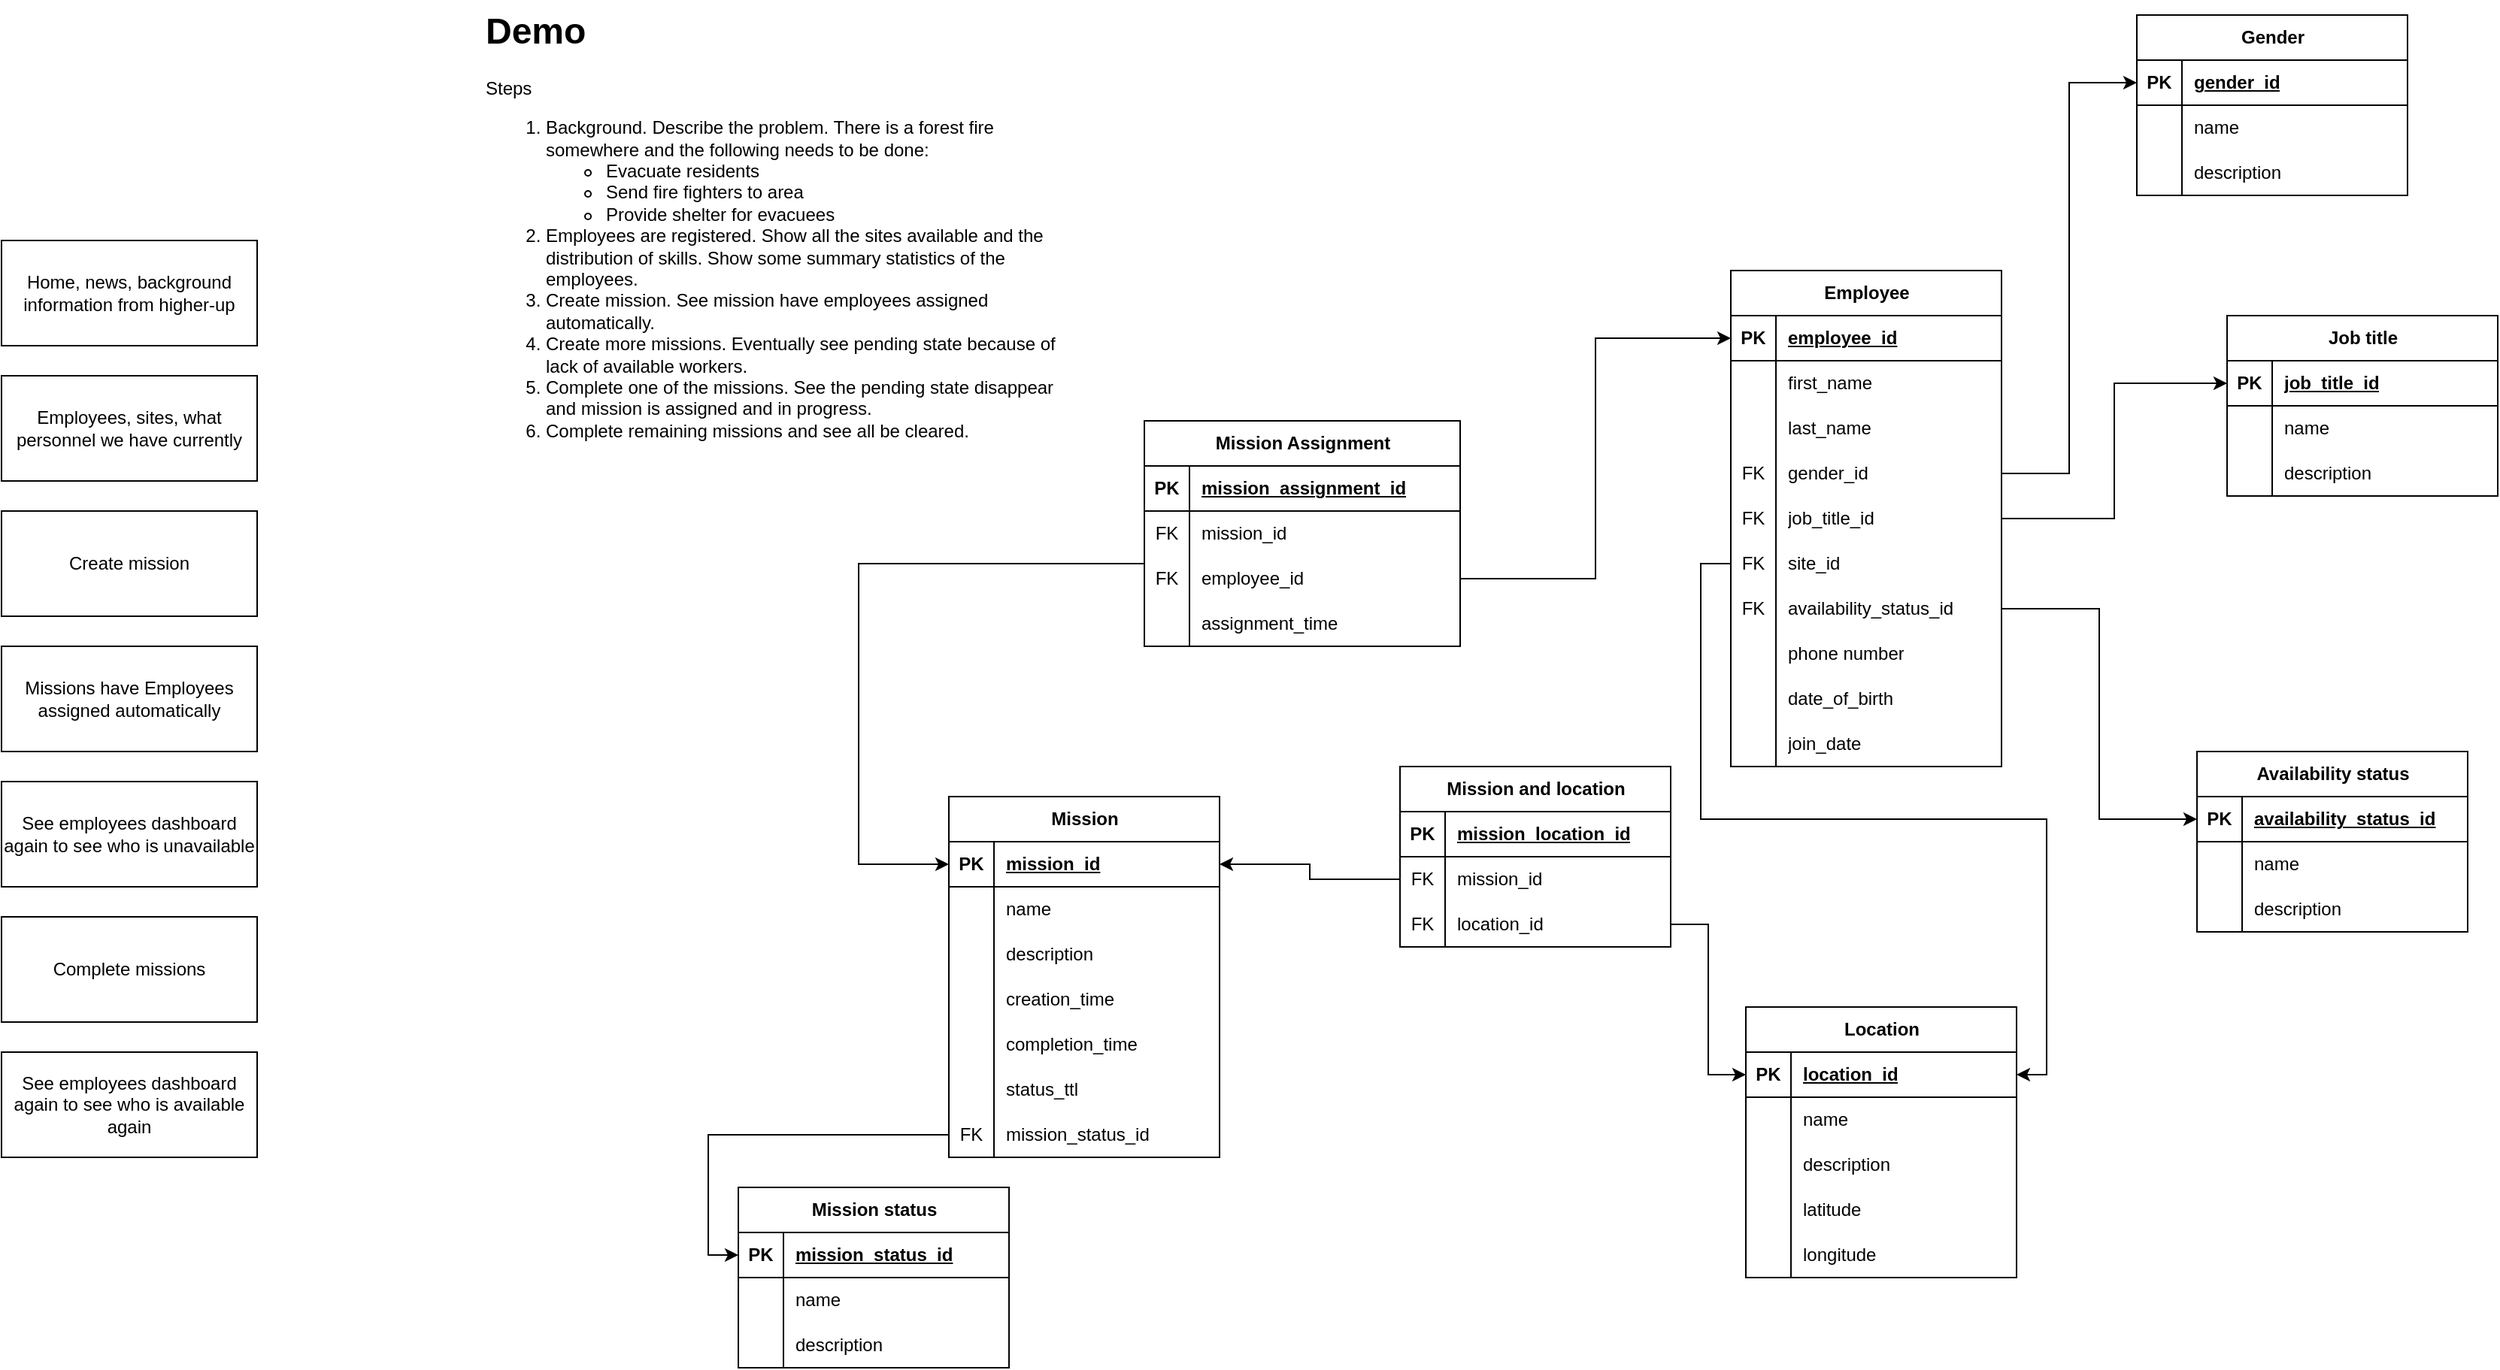 <mxfile version="25.0.3">
  <diagram name="Page-1" id="GTOmrJ-06UMx9YZceT99">
    <mxGraphModel dx="1362" dy="759" grid="1" gridSize="10" guides="1" tooltips="1" connect="1" arrows="1" fold="1" page="1" pageScale="1" pageWidth="850" pageHeight="1100" math="0" shadow="0">
      <root>
        <mxCell id="0" />
        <mxCell id="1" parent="0" />
        <mxCell id="x5X8FCxjgV9cVz1QedtN-18" value="Employee" style="shape=table;startSize=30;container=1;collapsible=1;childLayout=tableLayout;fixedRows=1;rowLines=0;fontStyle=1;align=center;resizeLast=1;html=1;" parent="1" vertex="1">
          <mxGeometry x="1290" y="220" width="180" height="330" as="geometry" />
        </mxCell>
        <mxCell id="x5X8FCxjgV9cVz1QedtN-19" value="" style="shape=tableRow;horizontal=0;startSize=0;swimlaneHead=0;swimlaneBody=0;fillColor=none;collapsible=0;dropTarget=0;points=[[0,0.5],[1,0.5]];portConstraint=eastwest;top=0;left=0;right=0;bottom=1;" parent="x5X8FCxjgV9cVz1QedtN-18" vertex="1">
          <mxGeometry y="30" width="180" height="30" as="geometry" />
        </mxCell>
        <mxCell id="x5X8FCxjgV9cVz1QedtN-20" value="PK" style="shape=partialRectangle;connectable=0;fillColor=none;top=0;left=0;bottom=0;right=0;fontStyle=1;overflow=hidden;whiteSpace=wrap;html=1;" parent="x5X8FCxjgV9cVz1QedtN-19" vertex="1">
          <mxGeometry width="30" height="30" as="geometry">
            <mxRectangle width="30" height="30" as="alternateBounds" />
          </mxGeometry>
        </mxCell>
        <mxCell id="x5X8FCxjgV9cVz1QedtN-21" value="employee_id" style="shape=partialRectangle;connectable=0;fillColor=none;top=0;left=0;bottom=0;right=0;align=left;spacingLeft=6;fontStyle=5;overflow=hidden;whiteSpace=wrap;html=1;" parent="x5X8FCxjgV9cVz1QedtN-19" vertex="1">
          <mxGeometry x="30" width="150" height="30" as="geometry">
            <mxRectangle width="150" height="30" as="alternateBounds" />
          </mxGeometry>
        </mxCell>
        <mxCell id="x5X8FCxjgV9cVz1QedtN-22" value="" style="shape=tableRow;horizontal=0;startSize=0;swimlaneHead=0;swimlaneBody=0;fillColor=none;collapsible=0;dropTarget=0;points=[[0,0.5],[1,0.5]];portConstraint=eastwest;top=0;left=0;right=0;bottom=0;" parent="x5X8FCxjgV9cVz1QedtN-18" vertex="1">
          <mxGeometry y="60" width="180" height="30" as="geometry" />
        </mxCell>
        <mxCell id="x5X8FCxjgV9cVz1QedtN-23" value="" style="shape=partialRectangle;connectable=0;fillColor=none;top=0;left=0;bottom=0;right=0;editable=1;overflow=hidden;whiteSpace=wrap;html=1;" parent="x5X8FCxjgV9cVz1QedtN-22" vertex="1">
          <mxGeometry width="30" height="30" as="geometry">
            <mxRectangle width="30" height="30" as="alternateBounds" />
          </mxGeometry>
        </mxCell>
        <mxCell id="x5X8FCxjgV9cVz1QedtN-24" value="first_name" style="shape=partialRectangle;connectable=0;fillColor=none;top=0;left=0;bottom=0;right=0;align=left;spacingLeft=6;overflow=hidden;whiteSpace=wrap;html=1;" parent="x5X8FCxjgV9cVz1QedtN-22" vertex="1">
          <mxGeometry x="30" width="150" height="30" as="geometry">
            <mxRectangle width="150" height="30" as="alternateBounds" />
          </mxGeometry>
        </mxCell>
        <mxCell id="x5X8FCxjgV9cVz1QedtN-233" value="" style="shape=tableRow;horizontal=0;startSize=0;swimlaneHead=0;swimlaneBody=0;fillColor=none;collapsible=0;dropTarget=0;points=[[0,0.5],[1,0.5]];portConstraint=eastwest;top=0;left=0;right=0;bottom=0;" parent="x5X8FCxjgV9cVz1QedtN-18" vertex="1">
          <mxGeometry y="90" width="180" height="30" as="geometry" />
        </mxCell>
        <mxCell id="x5X8FCxjgV9cVz1QedtN-234" value="" style="shape=partialRectangle;connectable=0;fillColor=none;top=0;left=0;bottom=0;right=0;editable=1;overflow=hidden;whiteSpace=wrap;html=1;" parent="x5X8FCxjgV9cVz1QedtN-233" vertex="1">
          <mxGeometry width="30" height="30" as="geometry">
            <mxRectangle width="30" height="30" as="alternateBounds" />
          </mxGeometry>
        </mxCell>
        <mxCell id="x5X8FCxjgV9cVz1QedtN-235" value="last_name" style="shape=partialRectangle;connectable=0;fillColor=none;top=0;left=0;bottom=0;right=0;align=left;spacingLeft=6;overflow=hidden;whiteSpace=wrap;html=1;" parent="x5X8FCxjgV9cVz1QedtN-233" vertex="1">
          <mxGeometry x="30" width="150" height="30" as="geometry">
            <mxRectangle width="150" height="30" as="alternateBounds" />
          </mxGeometry>
        </mxCell>
        <mxCell id="x5X8FCxjgV9cVz1QedtN-236" value="" style="shape=tableRow;horizontal=0;startSize=0;swimlaneHead=0;swimlaneBody=0;fillColor=none;collapsible=0;dropTarget=0;points=[[0,0.5],[1,0.5]];portConstraint=eastwest;top=0;left=0;right=0;bottom=0;" parent="x5X8FCxjgV9cVz1QedtN-18" vertex="1">
          <mxGeometry y="120" width="180" height="30" as="geometry" />
        </mxCell>
        <mxCell id="x5X8FCxjgV9cVz1QedtN-237" value="FK" style="shape=partialRectangle;connectable=0;fillColor=none;top=0;left=0;bottom=0;right=0;editable=1;overflow=hidden;whiteSpace=wrap;html=1;" parent="x5X8FCxjgV9cVz1QedtN-236" vertex="1">
          <mxGeometry width="30" height="30" as="geometry">
            <mxRectangle width="30" height="30" as="alternateBounds" />
          </mxGeometry>
        </mxCell>
        <mxCell id="x5X8FCxjgV9cVz1QedtN-238" value="gender_id" style="shape=partialRectangle;connectable=0;fillColor=none;top=0;left=0;bottom=0;right=0;align=left;spacingLeft=6;overflow=hidden;whiteSpace=wrap;html=1;" parent="x5X8FCxjgV9cVz1QedtN-236" vertex="1">
          <mxGeometry x="30" width="150" height="30" as="geometry">
            <mxRectangle width="150" height="30" as="alternateBounds" />
          </mxGeometry>
        </mxCell>
        <mxCell id="x5X8FCxjgV9cVz1QedtN-25" value="" style="shape=tableRow;horizontal=0;startSize=0;swimlaneHead=0;swimlaneBody=0;fillColor=none;collapsible=0;dropTarget=0;points=[[0,0.5],[1,0.5]];portConstraint=eastwest;top=0;left=0;right=0;bottom=0;" parent="x5X8FCxjgV9cVz1QedtN-18" vertex="1">
          <mxGeometry y="150" width="180" height="30" as="geometry" />
        </mxCell>
        <mxCell id="x5X8FCxjgV9cVz1QedtN-26" value="FK" style="shape=partialRectangle;connectable=0;fillColor=none;top=0;left=0;bottom=0;right=0;editable=1;overflow=hidden;whiteSpace=wrap;html=1;" parent="x5X8FCxjgV9cVz1QedtN-25" vertex="1">
          <mxGeometry width="30" height="30" as="geometry">
            <mxRectangle width="30" height="30" as="alternateBounds" />
          </mxGeometry>
        </mxCell>
        <mxCell id="x5X8FCxjgV9cVz1QedtN-27" value="job_title_id" style="shape=partialRectangle;connectable=0;fillColor=none;top=0;left=0;bottom=0;right=0;align=left;spacingLeft=6;overflow=hidden;whiteSpace=wrap;html=1;" parent="x5X8FCxjgV9cVz1QedtN-25" vertex="1">
          <mxGeometry x="30" width="150" height="30" as="geometry">
            <mxRectangle width="150" height="30" as="alternateBounds" />
          </mxGeometry>
        </mxCell>
        <mxCell id="x5X8FCxjgV9cVz1QedtN-243" value="" style="shape=tableRow;horizontal=0;startSize=0;swimlaneHead=0;swimlaneBody=0;fillColor=none;collapsible=0;dropTarget=0;points=[[0,0.5],[1,0.5]];portConstraint=eastwest;top=0;left=0;right=0;bottom=0;" parent="x5X8FCxjgV9cVz1QedtN-18" vertex="1">
          <mxGeometry y="180" width="180" height="30" as="geometry" />
        </mxCell>
        <mxCell id="x5X8FCxjgV9cVz1QedtN-244" value="FK" style="shape=partialRectangle;connectable=0;fillColor=none;top=0;left=0;bottom=0;right=0;editable=1;overflow=hidden;whiteSpace=wrap;html=1;" parent="x5X8FCxjgV9cVz1QedtN-243" vertex="1">
          <mxGeometry width="30" height="30" as="geometry">
            <mxRectangle width="30" height="30" as="alternateBounds" />
          </mxGeometry>
        </mxCell>
        <mxCell id="x5X8FCxjgV9cVz1QedtN-245" value="site_id" style="shape=partialRectangle;connectable=0;fillColor=none;top=0;left=0;bottom=0;right=0;align=left;spacingLeft=6;overflow=hidden;whiteSpace=wrap;html=1;" parent="x5X8FCxjgV9cVz1QedtN-243" vertex="1">
          <mxGeometry x="30" width="150" height="30" as="geometry">
            <mxRectangle width="150" height="30" as="alternateBounds" />
          </mxGeometry>
        </mxCell>
        <mxCell id="x5X8FCxjgV9cVz1QedtN-28" value="" style="shape=tableRow;horizontal=0;startSize=0;swimlaneHead=0;swimlaneBody=0;fillColor=none;collapsible=0;dropTarget=0;points=[[0,0.5],[1,0.5]];portConstraint=eastwest;top=0;left=0;right=0;bottom=0;" parent="x5X8FCxjgV9cVz1QedtN-18" vertex="1">
          <mxGeometry y="210" width="180" height="30" as="geometry" />
        </mxCell>
        <mxCell id="x5X8FCxjgV9cVz1QedtN-29" value="FK" style="shape=partialRectangle;connectable=0;fillColor=none;top=0;left=0;bottom=0;right=0;editable=1;overflow=hidden;whiteSpace=wrap;html=1;" parent="x5X8FCxjgV9cVz1QedtN-28" vertex="1">
          <mxGeometry width="30" height="30" as="geometry">
            <mxRectangle width="30" height="30" as="alternateBounds" />
          </mxGeometry>
        </mxCell>
        <mxCell id="x5X8FCxjgV9cVz1QedtN-30" value="availability_status_id" style="shape=partialRectangle;connectable=0;fillColor=none;top=0;left=0;bottom=0;right=0;align=left;spacingLeft=6;overflow=hidden;whiteSpace=wrap;html=1;" parent="x5X8FCxjgV9cVz1QedtN-28" vertex="1">
          <mxGeometry x="30" width="150" height="30" as="geometry">
            <mxRectangle width="150" height="30" as="alternateBounds" />
          </mxGeometry>
        </mxCell>
        <mxCell id="x5X8FCxjgV9cVz1QedtN-214" value="" style="shape=tableRow;horizontal=0;startSize=0;swimlaneHead=0;swimlaneBody=0;fillColor=none;collapsible=0;dropTarget=0;points=[[0,0.5],[1,0.5]];portConstraint=eastwest;top=0;left=0;right=0;bottom=0;" parent="x5X8FCxjgV9cVz1QedtN-18" vertex="1">
          <mxGeometry y="240" width="180" height="30" as="geometry" />
        </mxCell>
        <mxCell id="x5X8FCxjgV9cVz1QedtN-215" value="" style="shape=partialRectangle;connectable=0;fillColor=none;top=0;left=0;bottom=0;right=0;editable=1;overflow=hidden;whiteSpace=wrap;html=1;" parent="x5X8FCxjgV9cVz1QedtN-214" vertex="1">
          <mxGeometry width="30" height="30" as="geometry">
            <mxRectangle width="30" height="30" as="alternateBounds" />
          </mxGeometry>
        </mxCell>
        <mxCell id="x5X8FCxjgV9cVz1QedtN-216" value="phone number" style="shape=partialRectangle;connectable=0;fillColor=none;top=0;left=0;bottom=0;right=0;align=left;spacingLeft=6;overflow=hidden;whiteSpace=wrap;html=1;" parent="x5X8FCxjgV9cVz1QedtN-214" vertex="1">
          <mxGeometry x="30" width="150" height="30" as="geometry">
            <mxRectangle width="150" height="30" as="alternateBounds" />
          </mxGeometry>
        </mxCell>
        <mxCell id="x5X8FCxjgV9cVz1QedtN-230" value="" style="shape=tableRow;horizontal=0;startSize=0;swimlaneHead=0;swimlaneBody=0;fillColor=none;collapsible=0;dropTarget=0;points=[[0,0.5],[1,0.5]];portConstraint=eastwest;top=0;left=0;right=0;bottom=0;" parent="x5X8FCxjgV9cVz1QedtN-18" vertex="1">
          <mxGeometry y="270" width="180" height="30" as="geometry" />
        </mxCell>
        <mxCell id="x5X8FCxjgV9cVz1QedtN-231" value="" style="shape=partialRectangle;connectable=0;fillColor=none;top=0;left=0;bottom=0;right=0;editable=1;overflow=hidden;whiteSpace=wrap;html=1;" parent="x5X8FCxjgV9cVz1QedtN-230" vertex="1">
          <mxGeometry width="30" height="30" as="geometry">
            <mxRectangle width="30" height="30" as="alternateBounds" />
          </mxGeometry>
        </mxCell>
        <mxCell id="x5X8FCxjgV9cVz1QedtN-232" value="date_of_birth" style="shape=partialRectangle;connectable=0;fillColor=none;top=0;left=0;bottom=0;right=0;align=left;spacingLeft=6;overflow=hidden;whiteSpace=wrap;html=1;" parent="x5X8FCxjgV9cVz1QedtN-230" vertex="1">
          <mxGeometry x="30" width="150" height="30" as="geometry">
            <mxRectangle width="150" height="30" as="alternateBounds" />
          </mxGeometry>
        </mxCell>
        <mxCell id="x5X8FCxjgV9cVz1QedtN-211" value="" style="shape=tableRow;horizontal=0;startSize=0;swimlaneHead=0;swimlaneBody=0;fillColor=none;collapsible=0;dropTarget=0;points=[[0,0.5],[1,0.5]];portConstraint=eastwest;top=0;left=0;right=0;bottom=0;" parent="x5X8FCxjgV9cVz1QedtN-18" vertex="1">
          <mxGeometry y="300" width="180" height="30" as="geometry" />
        </mxCell>
        <mxCell id="x5X8FCxjgV9cVz1QedtN-212" value="" style="shape=partialRectangle;connectable=0;fillColor=none;top=0;left=0;bottom=0;right=0;editable=1;overflow=hidden;whiteSpace=wrap;html=1;" parent="x5X8FCxjgV9cVz1QedtN-211" vertex="1">
          <mxGeometry width="30" height="30" as="geometry">
            <mxRectangle width="30" height="30" as="alternateBounds" />
          </mxGeometry>
        </mxCell>
        <mxCell id="x5X8FCxjgV9cVz1QedtN-213" value="join_date" style="shape=partialRectangle;connectable=0;fillColor=none;top=0;left=0;bottom=0;right=0;align=left;spacingLeft=6;overflow=hidden;whiteSpace=wrap;html=1;" parent="x5X8FCxjgV9cVz1QedtN-211" vertex="1">
          <mxGeometry x="30" width="150" height="30" as="geometry">
            <mxRectangle width="150" height="30" as="alternateBounds" />
          </mxGeometry>
        </mxCell>
        <mxCell id="x5X8FCxjgV9cVz1QedtN-34" value="Gender" style="shape=table;startSize=30;container=1;collapsible=1;childLayout=tableLayout;fixedRows=1;rowLines=0;fontStyle=1;align=center;resizeLast=1;html=1;" parent="1" vertex="1">
          <mxGeometry x="1560" y="50" width="180" height="120" as="geometry" />
        </mxCell>
        <mxCell id="x5X8FCxjgV9cVz1QedtN-35" value="" style="shape=tableRow;horizontal=0;startSize=0;swimlaneHead=0;swimlaneBody=0;fillColor=none;collapsible=0;dropTarget=0;points=[[0,0.5],[1,0.5]];portConstraint=eastwest;top=0;left=0;right=0;bottom=1;" parent="x5X8FCxjgV9cVz1QedtN-34" vertex="1">
          <mxGeometry y="30" width="180" height="30" as="geometry" />
        </mxCell>
        <mxCell id="x5X8FCxjgV9cVz1QedtN-36" value="PK" style="shape=partialRectangle;connectable=0;fillColor=none;top=0;left=0;bottom=0;right=0;fontStyle=1;overflow=hidden;whiteSpace=wrap;html=1;" parent="x5X8FCxjgV9cVz1QedtN-35" vertex="1">
          <mxGeometry width="30" height="30" as="geometry">
            <mxRectangle width="30" height="30" as="alternateBounds" />
          </mxGeometry>
        </mxCell>
        <mxCell id="x5X8FCxjgV9cVz1QedtN-37" value="gender_id" style="shape=partialRectangle;connectable=0;fillColor=none;top=0;left=0;bottom=0;right=0;align=left;spacingLeft=6;fontStyle=5;overflow=hidden;whiteSpace=wrap;html=1;" parent="x5X8FCxjgV9cVz1QedtN-35" vertex="1">
          <mxGeometry x="30" width="150" height="30" as="geometry">
            <mxRectangle width="150" height="30" as="alternateBounds" />
          </mxGeometry>
        </mxCell>
        <mxCell id="x5X8FCxjgV9cVz1QedtN-38" value="" style="shape=tableRow;horizontal=0;startSize=0;swimlaneHead=0;swimlaneBody=0;fillColor=none;collapsible=0;dropTarget=0;points=[[0,0.5],[1,0.5]];portConstraint=eastwest;top=0;left=0;right=0;bottom=0;" parent="x5X8FCxjgV9cVz1QedtN-34" vertex="1">
          <mxGeometry y="60" width="180" height="30" as="geometry" />
        </mxCell>
        <mxCell id="x5X8FCxjgV9cVz1QedtN-39" value="" style="shape=partialRectangle;connectable=0;fillColor=none;top=0;left=0;bottom=0;right=0;editable=1;overflow=hidden;whiteSpace=wrap;html=1;" parent="x5X8FCxjgV9cVz1QedtN-38" vertex="1">
          <mxGeometry width="30" height="30" as="geometry">
            <mxRectangle width="30" height="30" as="alternateBounds" />
          </mxGeometry>
        </mxCell>
        <mxCell id="x5X8FCxjgV9cVz1QedtN-40" value="name" style="shape=partialRectangle;connectable=0;fillColor=none;top=0;left=0;bottom=0;right=0;align=left;spacingLeft=6;overflow=hidden;whiteSpace=wrap;html=1;" parent="x5X8FCxjgV9cVz1QedtN-38" vertex="1">
          <mxGeometry x="30" width="150" height="30" as="geometry">
            <mxRectangle width="150" height="30" as="alternateBounds" />
          </mxGeometry>
        </mxCell>
        <mxCell id="x5X8FCxjgV9cVz1QedtN-41" value="" style="shape=tableRow;horizontal=0;startSize=0;swimlaneHead=0;swimlaneBody=0;fillColor=none;collapsible=0;dropTarget=0;points=[[0,0.5],[1,0.5]];portConstraint=eastwest;top=0;left=0;right=0;bottom=0;" parent="x5X8FCxjgV9cVz1QedtN-34" vertex="1">
          <mxGeometry y="90" width="180" height="30" as="geometry" />
        </mxCell>
        <mxCell id="x5X8FCxjgV9cVz1QedtN-42" value="" style="shape=partialRectangle;connectable=0;fillColor=none;top=0;left=0;bottom=0;right=0;editable=1;overflow=hidden;whiteSpace=wrap;html=1;" parent="x5X8FCxjgV9cVz1QedtN-41" vertex="1">
          <mxGeometry width="30" height="30" as="geometry">
            <mxRectangle width="30" height="30" as="alternateBounds" />
          </mxGeometry>
        </mxCell>
        <mxCell id="x5X8FCxjgV9cVz1QedtN-43" value="description" style="shape=partialRectangle;connectable=0;fillColor=none;top=0;left=0;bottom=0;right=0;align=left;spacingLeft=6;overflow=hidden;whiteSpace=wrap;html=1;" parent="x5X8FCxjgV9cVz1QedtN-41" vertex="1">
          <mxGeometry x="30" width="150" height="30" as="geometry">
            <mxRectangle width="150" height="30" as="alternateBounds" />
          </mxGeometry>
        </mxCell>
        <mxCell id="x5X8FCxjgV9cVz1QedtN-50" value="Location" style="shape=table;startSize=30;container=1;collapsible=1;childLayout=tableLayout;fixedRows=1;rowLines=0;fontStyle=1;align=center;resizeLast=1;html=1;" parent="1" vertex="1">
          <mxGeometry x="1300" y="710" width="180" height="180" as="geometry" />
        </mxCell>
        <mxCell id="x5X8FCxjgV9cVz1QedtN-51" value="" style="shape=tableRow;horizontal=0;startSize=0;swimlaneHead=0;swimlaneBody=0;fillColor=none;collapsible=0;dropTarget=0;points=[[0,0.5],[1,0.5]];portConstraint=eastwest;top=0;left=0;right=0;bottom=1;" parent="x5X8FCxjgV9cVz1QedtN-50" vertex="1">
          <mxGeometry y="30" width="180" height="30" as="geometry" />
        </mxCell>
        <mxCell id="x5X8FCxjgV9cVz1QedtN-52" value="PK" style="shape=partialRectangle;connectable=0;fillColor=none;top=0;left=0;bottom=0;right=0;fontStyle=1;overflow=hidden;whiteSpace=wrap;html=1;" parent="x5X8FCxjgV9cVz1QedtN-51" vertex="1">
          <mxGeometry width="30" height="30" as="geometry">
            <mxRectangle width="30" height="30" as="alternateBounds" />
          </mxGeometry>
        </mxCell>
        <mxCell id="x5X8FCxjgV9cVz1QedtN-53" value="location_id" style="shape=partialRectangle;connectable=0;fillColor=none;top=0;left=0;bottom=0;right=0;align=left;spacingLeft=6;fontStyle=5;overflow=hidden;whiteSpace=wrap;html=1;" parent="x5X8FCxjgV9cVz1QedtN-51" vertex="1">
          <mxGeometry x="30" width="150" height="30" as="geometry">
            <mxRectangle width="150" height="30" as="alternateBounds" />
          </mxGeometry>
        </mxCell>
        <mxCell id="x5X8FCxjgV9cVz1QedtN-54" value="" style="shape=tableRow;horizontal=0;startSize=0;swimlaneHead=0;swimlaneBody=0;fillColor=none;collapsible=0;dropTarget=0;points=[[0,0.5],[1,0.5]];portConstraint=eastwest;top=0;left=0;right=0;bottom=0;" parent="x5X8FCxjgV9cVz1QedtN-50" vertex="1">
          <mxGeometry y="60" width="180" height="30" as="geometry" />
        </mxCell>
        <mxCell id="x5X8FCxjgV9cVz1QedtN-55" value="" style="shape=partialRectangle;connectable=0;fillColor=none;top=0;left=0;bottom=0;right=0;editable=1;overflow=hidden;whiteSpace=wrap;html=1;" parent="x5X8FCxjgV9cVz1QedtN-54" vertex="1">
          <mxGeometry width="30" height="30" as="geometry">
            <mxRectangle width="30" height="30" as="alternateBounds" />
          </mxGeometry>
        </mxCell>
        <mxCell id="x5X8FCxjgV9cVz1QedtN-56" value="name" style="shape=partialRectangle;connectable=0;fillColor=none;top=0;left=0;bottom=0;right=0;align=left;spacingLeft=6;overflow=hidden;whiteSpace=wrap;html=1;" parent="x5X8FCxjgV9cVz1QedtN-54" vertex="1">
          <mxGeometry x="30" width="150" height="30" as="geometry">
            <mxRectangle width="150" height="30" as="alternateBounds" />
          </mxGeometry>
        </mxCell>
        <mxCell id="x5X8FCxjgV9cVz1QedtN-57" value="" style="shape=tableRow;horizontal=0;startSize=0;swimlaneHead=0;swimlaneBody=0;fillColor=none;collapsible=0;dropTarget=0;points=[[0,0.5],[1,0.5]];portConstraint=eastwest;top=0;left=0;right=0;bottom=0;" parent="x5X8FCxjgV9cVz1QedtN-50" vertex="1">
          <mxGeometry y="90" width="180" height="30" as="geometry" />
        </mxCell>
        <mxCell id="x5X8FCxjgV9cVz1QedtN-58" value="" style="shape=partialRectangle;connectable=0;fillColor=none;top=0;left=0;bottom=0;right=0;editable=1;overflow=hidden;whiteSpace=wrap;html=1;" parent="x5X8FCxjgV9cVz1QedtN-57" vertex="1">
          <mxGeometry width="30" height="30" as="geometry">
            <mxRectangle width="30" height="30" as="alternateBounds" />
          </mxGeometry>
        </mxCell>
        <mxCell id="x5X8FCxjgV9cVz1QedtN-59" value="description" style="shape=partialRectangle;connectable=0;fillColor=none;top=0;left=0;bottom=0;right=0;align=left;spacingLeft=6;overflow=hidden;whiteSpace=wrap;html=1;" parent="x5X8FCxjgV9cVz1QedtN-57" vertex="1">
          <mxGeometry x="30" width="150" height="30" as="geometry">
            <mxRectangle width="150" height="30" as="alternateBounds" />
          </mxGeometry>
        </mxCell>
        <mxCell id="x5X8FCxjgV9cVz1QedtN-250" value="" style="shape=tableRow;horizontal=0;startSize=0;swimlaneHead=0;swimlaneBody=0;fillColor=none;collapsible=0;dropTarget=0;points=[[0,0.5],[1,0.5]];portConstraint=eastwest;top=0;left=0;right=0;bottom=0;" parent="x5X8FCxjgV9cVz1QedtN-50" vertex="1">
          <mxGeometry y="120" width="180" height="30" as="geometry" />
        </mxCell>
        <mxCell id="x5X8FCxjgV9cVz1QedtN-251" value="" style="shape=partialRectangle;connectable=0;fillColor=none;top=0;left=0;bottom=0;right=0;editable=1;overflow=hidden;whiteSpace=wrap;html=1;" parent="x5X8FCxjgV9cVz1QedtN-250" vertex="1">
          <mxGeometry width="30" height="30" as="geometry">
            <mxRectangle width="30" height="30" as="alternateBounds" />
          </mxGeometry>
        </mxCell>
        <mxCell id="x5X8FCxjgV9cVz1QedtN-252" value="latitude" style="shape=partialRectangle;connectable=0;fillColor=none;top=0;left=0;bottom=0;right=0;align=left;spacingLeft=6;overflow=hidden;whiteSpace=wrap;html=1;" parent="x5X8FCxjgV9cVz1QedtN-250" vertex="1">
          <mxGeometry x="30" width="150" height="30" as="geometry">
            <mxRectangle width="150" height="30" as="alternateBounds" />
          </mxGeometry>
        </mxCell>
        <mxCell id="x5X8FCxjgV9cVz1QedtN-253" value="" style="shape=tableRow;horizontal=0;startSize=0;swimlaneHead=0;swimlaneBody=0;fillColor=none;collapsible=0;dropTarget=0;points=[[0,0.5],[1,0.5]];portConstraint=eastwest;top=0;left=0;right=0;bottom=0;" parent="x5X8FCxjgV9cVz1QedtN-50" vertex="1">
          <mxGeometry y="150" width="180" height="30" as="geometry" />
        </mxCell>
        <mxCell id="x5X8FCxjgV9cVz1QedtN-254" value="" style="shape=partialRectangle;connectable=0;fillColor=none;top=0;left=0;bottom=0;right=0;editable=1;overflow=hidden;whiteSpace=wrap;html=1;" parent="x5X8FCxjgV9cVz1QedtN-253" vertex="1">
          <mxGeometry width="30" height="30" as="geometry">
            <mxRectangle width="30" height="30" as="alternateBounds" />
          </mxGeometry>
        </mxCell>
        <mxCell id="x5X8FCxjgV9cVz1QedtN-255" value="longitude" style="shape=partialRectangle;connectable=0;fillColor=none;top=0;left=0;bottom=0;right=0;align=left;spacingLeft=6;overflow=hidden;whiteSpace=wrap;html=1;" parent="x5X8FCxjgV9cVz1QedtN-253" vertex="1">
          <mxGeometry x="30" width="150" height="30" as="geometry">
            <mxRectangle width="150" height="30" as="alternateBounds" />
          </mxGeometry>
        </mxCell>
        <mxCell id="x5X8FCxjgV9cVz1QedtN-96" value="Job title" style="shape=table;startSize=30;container=1;collapsible=1;childLayout=tableLayout;fixedRows=1;rowLines=0;fontStyle=1;align=center;resizeLast=1;html=1;" parent="1" vertex="1">
          <mxGeometry x="1620" y="250" width="180" height="120" as="geometry" />
        </mxCell>
        <mxCell id="x5X8FCxjgV9cVz1QedtN-97" value="" style="shape=tableRow;horizontal=0;startSize=0;swimlaneHead=0;swimlaneBody=0;fillColor=none;collapsible=0;dropTarget=0;points=[[0,0.5],[1,0.5]];portConstraint=eastwest;top=0;left=0;right=0;bottom=1;" parent="x5X8FCxjgV9cVz1QedtN-96" vertex="1">
          <mxGeometry y="30" width="180" height="30" as="geometry" />
        </mxCell>
        <mxCell id="x5X8FCxjgV9cVz1QedtN-98" value="PK" style="shape=partialRectangle;connectable=0;fillColor=none;top=0;left=0;bottom=0;right=0;fontStyle=1;overflow=hidden;whiteSpace=wrap;html=1;" parent="x5X8FCxjgV9cVz1QedtN-97" vertex="1">
          <mxGeometry width="30" height="30" as="geometry">
            <mxRectangle width="30" height="30" as="alternateBounds" />
          </mxGeometry>
        </mxCell>
        <mxCell id="x5X8FCxjgV9cVz1QedtN-99" value="job_title_id" style="shape=partialRectangle;connectable=0;fillColor=none;top=0;left=0;bottom=0;right=0;align=left;spacingLeft=6;fontStyle=5;overflow=hidden;whiteSpace=wrap;html=1;" parent="x5X8FCxjgV9cVz1QedtN-97" vertex="1">
          <mxGeometry x="30" width="150" height="30" as="geometry">
            <mxRectangle width="150" height="30" as="alternateBounds" />
          </mxGeometry>
        </mxCell>
        <mxCell id="x5X8FCxjgV9cVz1QedtN-100" value="" style="shape=tableRow;horizontal=0;startSize=0;swimlaneHead=0;swimlaneBody=0;fillColor=none;collapsible=0;dropTarget=0;points=[[0,0.5],[1,0.5]];portConstraint=eastwest;top=0;left=0;right=0;bottom=0;" parent="x5X8FCxjgV9cVz1QedtN-96" vertex="1">
          <mxGeometry y="60" width="180" height="30" as="geometry" />
        </mxCell>
        <mxCell id="x5X8FCxjgV9cVz1QedtN-101" value="" style="shape=partialRectangle;connectable=0;fillColor=none;top=0;left=0;bottom=0;right=0;editable=1;overflow=hidden;whiteSpace=wrap;html=1;" parent="x5X8FCxjgV9cVz1QedtN-100" vertex="1">
          <mxGeometry width="30" height="30" as="geometry">
            <mxRectangle width="30" height="30" as="alternateBounds" />
          </mxGeometry>
        </mxCell>
        <mxCell id="x5X8FCxjgV9cVz1QedtN-102" value="name" style="shape=partialRectangle;connectable=0;fillColor=none;top=0;left=0;bottom=0;right=0;align=left;spacingLeft=6;overflow=hidden;whiteSpace=wrap;html=1;" parent="x5X8FCxjgV9cVz1QedtN-100" vertex="1">
          <mxGeometry x="30" width="150" height="30" as="geometry">
            <mxRectangle width="150" height="30" as="alternateBounds" />
          </mxGeometry>
        </mxCell>
        <mxCell id="x5X8FCxjgV9cVz1QedtN-103" value="" style="shape=tableRow;horizontal=0;startSize=0;swimlaneHead=0;swimlaneBody=0;fillColor=none;collapsible=0;dropTarget=0;points=[[0,0.5],[1,0.5]];portConstraint=eastwest;top=0;left=0;right=0;bottom=0;" parent="x5X8FCxjgV9cVz1QedtN-96" vertex="1">
          <mxGeometry y="90" width="180" height="30" as="geometry" />
        </mxCell>
        <mxCell id="x5X8FCxjgV9cVz1QedtN-104" value="" style="shape=partialRectangle;connectable=0;fillColor=none;top=0;left=0;bottom=0;right=0;editable=1;overflow=hidden;whiteSpace=wrap;html=1;" parent="x5X8FCxjgV9cVz1QedtN-103" vertex="1">
          <mxGeometry width="30" height="30" as="geometry">
            <mxRectangle width="30" height="30" as="alternateBounds" />
          </mxGeometry>
        </mxCell>
        <mxCell id="x5X8FCxjgV9cVz1QedtN-105" value="description" style="shape=partialRectangle;connectable=0;fillColor=none;top=0;left=0;bottom=0;right=0;align=left;spacingLeft=6;overflow=hidden;whiteSpace=wrap;html=1;" parent="x5X8FCxjgV9cVz1QedtN-103" vertex="1">
          <mxGeometry x="30" width="150" height="30" as="geometry">
            <mxRectangle width="150" height="30" as="alternateBounds" />
          </mxGeometry>
        </mxCell>
        <mxCell id="x5X8FCxjgV9cVz1QedtN-116" value="Mission Assignment" style="shape=table;startSize=30;container=1;collapsible=1;childLayout=tableLayout;fixedRows=1;rowLines=0;fontStyle=1;align=center;resizeLast=1;html=1;" parent="1" vertex="1">
          <mxGeometry x="900" y="320" width="210" height="150" as="geometry" />
        </mxCell>
        <mxCell id="x5X8FCxjgV9cVz1QedtN-117" value="" style="shape=tableRow;horizontal=0;startSize=0;swimlaneHead=0;swimlaneBody=0;fillColor=none;collapsible=0;dropTarget=0;points=[[0,0.5],[1,0.5]];portConstraint=eastwest;top=0;left=0;right=0;bottom=1;" parent="x5X8FCxjgV9cVz1QedtN-116" vertex="1">
          <mxGeometry y="30" width="210" height="30" as="geometry" />
        </mxCell>
        <mxCell id="x5X8FCxjgV9cVz1QedtN-118" value="PK" style="shape=partialRectangle;connectable=0;fillColor=none;top=0;left=0;bottom=0;right=0;fontStyle=1;overflow=hidden;whiteSpace=wrap;html=1;" parent="x5X8FCxjgV9cVz1QedtN-117" vertex="1">
          <mxGeometry width="30" height="30" as="geometry">
            <mxRectangle width="30" height="30" as="alternateBounds" />
          </mxGeometry>
        </mxCell>
        <mxCell id="x5X8FCxjgV9cVz1QedtN-119" value="mission_assignment_id" style="shape=partialRectangle;connectable=0;fillColor=none;top=0;left=0;bottom=0;right=0;align=left;spacingLeft=6;fontStyle=5;overflow=hidden;whiteSpace=wrap;html=1;" parent="x5X8FCxjgV9cVz1QedtN-117" vertex="1">
          <mxGeometry x="30" width="180" height="30" as="geometry">
            <mxRectangle width="180" height="30" as="alternateBounds" />
          </mxGeometry>
        </mxCell>
        <mxCell id="x5X8FCxjgV9cVz1QedtN-120" value="" style="shape=tableRow;horizontal=0;startSize=0;swimlaneHead=0;swimlaneBody=0;fillColor=none;collapsible=0;dropTarget=0;points=[[0,0.5],[1,0.5]];portConstraint=eastwest;top=0;left=0;right=0;bottom=0;" parent="x5X8FCxjgV9cVz1QedtN-116" vertex="1">
          <mxGeometry y="60" width="210" height="30" as="geometry" />
        </mxCell>
        <mxCell id="x5X8FCxjgV9cVz1QedtN-121" value="FK" style="shape=partialRectangle;connectable=0;fillColor=none;top=0;left=0;bottom=0;right=0;editable=1;overflow=hidden;whiteSpace=wrap;html=1;" parent="x5X8FCxjgV9cVz1QedtN-120" vertex="1">
          <mxGeometry width="30" height="30" as="geometry">
            <mxRectangle width="30" height="30" as="alternateBounds" />
          </mxGeometry>
        </mxCell>
        <mxCell id="x5X8FCxjgV9cVz1QedtN-122" value="mission_id" style="shape=partialRectangle;connectable=0;fillColor=none;top=0;left=0;bottom=0;right=0;align=left;spacingLeft=6;overflow=hidden;whiteSpace=wrap;html=1;" parent="x5X8FCxjgV9cVz1QedtN-120" vertex="1">
          <mxGeometry x="30" width="180" height="30" as="geometry">
            <mxRectangle width="180" height="30" as="alternateBounds" />
          </mxGeometry>
        </mxCell>
        <mxCell id="x5X8FCxjgV9cVz1QedtN-246" value="" style="shape=tableRow;horizontal=0;startSize=0;swimlaneHead=0;swimlaneBody=0;fillColor=none;collapsible=0;dropTarget=0;points=[[0,0.5],[1,0.5]];portConstraint=eastwest;top=0;left=0;right=0;bottom=0;" parent="x5X8FCxjgV9cVz1QedtN-116" vertex="1">
          <mxGeometry y="90" width="210" height="30" as="geometry" />
        </mxCell>
        <mxCell id="x5X8FCxjgV9cVz1QedtN-247" value="FK" style="shape=partialRectangle;connectable=0;fillColor=none;top=0;left=0;bottom=0;right=0;editable=1;overflow=hidden;whiteSpace=wrap;html=1;" parent="x5X8FCxjgV9cVz1QedtN-246" vertex="1">
          <mxGeometry width="30" height="30" as="geometry">
            <mxRectangle width="30" height="30" as="alternateBounds" />
          </mxGeometry>
        </mxCell>
        <mxCell id="x5X8FCxjgV9cVz1QedtN-248" value="employee_id" style="shape=partialRectangle;connectable=0;fillColor=none;top=0;left=0;bottom=0;right=0;align=left;spacingLeft=6;overflow=hidden;whiteSpace=wrap;html=1;" parent="x5X8FCxjgV9cVz1QedtN-246" vertex="1">
          <mxGeometry x="30" width="180" height="30" as="geometry">
            <mxRectangle width="180" height="30" as="alternateBounds" />
          </mxGeometry>
        </mxCell>
        <mxCell id="x5X8FCxjgV9cVz1QedtN-129" value="" style="shape=tableRow;horizontal=0;startSize=0;swimlaneHead=0;swimlaneBody=0;fillColor=none;collapsible=0;dropTarget=0;points=[[0,0.5],[1,0.5]];portConstraint=eastwest;top=0;left=0;right=0;bottom=0;" parent="x5X8FCxjgV9cVz1QedtN-116" vertex="1">
          <mxGeometry y="120" width="210" height="30" as="geometry" />
        </mxCell>
        <mxCell id="x5X8FCxjgV9cVz1QedtN-130" value="" style="shape=partialRectangle;connectable=0;fillColor=none;top=0;left=0;bottom=0;right=0;editable=1;overflow=hidden;whiteSpace=wrap;html=1;" parent="x5X8FCxjgV9cVz1QedtN-129" vertex="1">
          <mxGeometry width="30" height="30" as="geometry">
            <mxRectangle width="30" height="30" as="alternateBounds" />
          </mxGeometry>
        </mxCell>
        <mxCell id="x5X8FCxjgV9cVz1QedtN-131" value="assignment_time" style="shape=partialRectangle;connectable=0;fillColor=none;top=0;left=0;bottom=0;right=0;align=left;spacingLeft=6;overflow=hidden;whiteSpace=wrap;html=1;" parent="x5X8FCxjgV9cVz1QedtN-129" vertex="1">
          <mxGeometry x="30" width="180" height="30" as="geometry">
            <mxRectangle width="180" height="30" as="alternateBounds" />
          </mxGeometry>
        </mxCell>
        <mxCell id="x5X8FCxjgV9cVz1QedtN-132" value="Mission" style="shape=table;startSize=30;container=1;collapsible=1;childLayout=tableLayout;fixedRows=1;rowLines=0;fontStyle=1;align=center;resizeLast=1;html=1;" parent="1" vertex="1">
          <mxGeometry x="770" y="570" width="180" height="240" as="geometry" />
        </mxCell>
        <mxCell id="x5X8FCxjgV9cVz1QedtN-133" value="" style="shape=tableRow;horizontal=0;startSize=0;swimlaneHead=0;swimlaneBody=0;fillColor=none;collapsible=0;dropTarget=0;points=[[0,0.5],[1,0.5]];portConstraint=eastwest;top=0;left=0;right=0;bottom=1;" parent="x5X8FCxjgV9cVz1QedtN-132" vertex="1">
          <mxGeometry y="30" width="180" height="30" as="geometry" />
        </mxCell>
        <mxCell id="x5X8FCxjgV9cVz1QedtN-134" value="PK" style="shape=partialRectangle;connectable=0;fillColor=none;top=0;left=0;bottom=0;right=0;fontStyle=1;overflow=hidden;whiteSpace=wrap;html=1;" parent="x5X8FCxjgV9cVz1QedtN-133" vertex="1">
          <mxGeometry width="30" height="30" as="geometry">
            <mxRectangle width="30" height="30" as="alternateBounds" />
          </mxGeometry>
        </mxCell>
        <mxCell id="x5X8FCxjgV9cVz1QedtN-135" value="mission_id" style="shape=partialRectangle;connectable=0;fillColor=none;top=0;left=0;bottom=0;right=0;align=left;spacingLeft=6;fontStyle=5;overflow=hidden;whiteSpace=wrap;html=1;" parent="x5X8FCxjgV9cVz1QedtN-133" vertex="1">
          <mxGeometry x="30" width="150" height="30" as="geometry">
            <mxRectangle width="150" height="30" as="alternateBounds" />
          </mxGeometry>
        </mxCell>
        <mxCell id="x5X8FCxjgV9cVz1QedtN-136" value="" style="shape=tableRow;horizontal=0;startSize=0;swimlaneHead=0;swimlaneBody=0;fillColor=none;collapsible=0;dropTarget=0;points=[[0,0.5],[1,0.5]];portConstraint=eastwest;top=0;left=0;right=0;bottom=0;" parent="x5X8FCxjgV9cVz1QedtN-132" vertex="1">
          <mxGeometry y="60" width="180" height="30" as="geometry" />
        </mxCell>
        <mxCell id="x5X8FCxjgV9cVz1QedtN-137" value="" style="shape=partialRectangle;connectable=0;fillColor=none;top=0;left=0;bottom=0;right=0;editable=1;overflow=hidden;whiteSpace=wrap;html=1;" parent="x5X8FCxjgV9cVz1QedtN-136" vertex="1">
          <mxGeometry width="30" height="30" as="geometry">
            <mxRectangle width="30" height="30" as="alternateBounds" />
          </mxGeometry>
        </mxCell>
        <mxCell id="x5X8FCxjgV9cVz1QedtN-138" value="name" style="shape=partialRectangle;connectable=0;fillColor=none;top=0;left=0;bottom=0;right=0;align=left;spacingLeft=6;overflow=hidden;whiteSpace=wrap;html=1;" parent="x5X8FCxjgV9cVz1QedtN-136" vertex="1">
          <mxGeometry x="30" width="150" height="30" as="geometry">
            <mxRectangle width="150" height="30" as="alternateBounds" />
          </mxGeometry>
        </mxCell>
        <mxCell id="x5X8FCxjgV9cVz1QedtN-139" value="" style="shape=tableRow;horizontal=0;startSize=0;swimlaneHead=0;swimlaneBody=0;fillColor=none;collapsible=0;dropTarget=0;points=[[0,0.5],[1,0.5]];portConstraint=eastwest;top=0;left=0;right=0;bottom=0;" parent="x5X8FCxjgV9cVz1QedtN-132" vertex="1">
          <mxGeometry y="90" width="180" height="30" as="geometry" />
        </mxCell>
        <mxCell id="x5X8FCxjgV9cVz1QedtN-140" value="" style="shape=partialRectangle;connectable=0;fillColor=none;top=0;left=0;bottom=0;right=0;editable=1;overflow=hidden;whiteSpace=wrap;html=1;" parent="x5X8FCxjgV9cVz1QedtN-139" vertex="1">
          <mxGeometry width="30" height="30" as="geometry">
            <mxRectangle width="30" height="30" as="alternateBounds" />
          </mxGeometry>
        </mxCell>
        <mxCell id="x5X8FCxjgV9cVz1QedtN-141" value="description" style="shape=partialRectangle;connectable=0;fillColor=none;top=0;left=0;bottom=0;right=0;align=left;spacingLeft=6;overflow=hidden;whiteSpace=wrap;html=1;" parent="x5X8FCxjgV9cVz1QedtN-139" vertex="1">
          <mxGeometry x="30" width="150" height="30" as="geometry">
            <mxRectangle width="150" height="30" as="alternateBounds" />
          </mxGeometry>
        </mxCell>
        <mxCell id="x5X8FCxjgV9cVz1QedtN-148" value="" style="shape=tableRow;horizontal=0;startSize=0;swimlaneHead=0;swimlaneBody=0;fillColor=none;collapsible=0;dropTarget=0;points=[[0,0.5],[1,0.5]];portConstraint=eastwest;top=0;left=0;right=0;bottom=0;" parent="x5X8FCxjgV9cVz1QedtN-132" vertex="1">
          <mxGeometry y="120" width="180" height="30" as="geometry" />
        </mxCell>
        <mxCell id="x5X8FCxjgV9cVz1QedtN-149" value="" style="shape=partialRectangle;connectable=0;fillColor=none;top=0;left=0;bottom=0;right=0;editable=1;overflow=hidden;whiteSpace=wrap;html=1;" parent="x5X8FCxjgV9cVz1QedtN-148" vertex="1">
          <mxGeometry width="30" height="30" as="geometry">
            <mxRectangle width="30" height="30" as="alternateBounds" />
          </mxGeometry>
        </mxCell>
        <mxCell id="x5X8FCxjgV9cVz1QedtN-150" value="creation_time" style="shape=partialRectangle;connectable=0;fillColor=none;top=0;left=0;bottom=0;right=0;align=left;spacingLeft=6;overflow=hidden;whiteSpace=wrap;html=1;" parent="x5X8FCxjgV9cVz1QedtN-148" vertex="1">
          <mxGeometry x="30" width="150" height="30" as="geometry">
            <mxRectangle width="150" height="30" as="alternateBounds" />
          </mxGeometry>
        </mxCell>
        <mxCell id="x5X8FCxjgV9cVz1QedtN-151" value="" style="shape=tableRow;horizontal=0;startSize=0;swimlaneHead=0;swimlaneBody=0;fillColor=none;collapsible=0;dropTarget=0;points=[[0,0.5],[1,0.5]];portConstraint=eastwest;top=0;left=0;right=0;bottom=0;" parent="x5X8FCxjgV9cVz1QedtN-132" vertex="1">
          <mxGeometry y="150" width="180" height="30" as="geometry" />
        </mxCell>
        <mxCell id="x5X8FCxjgV9cVz1QedtN-152" value="" style="shape=partialRectangle;connectable=0;fillColor=none;top=0;left=0;bottom=0;right=0;editable=1;overflow=hidden;whiteSpace=wrap;html=1;" parent="x5X8FCxjgV9cVz1QedtN-151" vertex="1">
          <mxGeometry width="30" height="30" as="geometry">
            <mxRectangle width="30" height="30" as="alternateBounds" />
          </mxGeometry>
        </mxCell>
        <mxCell id="x5X8FCxjgV9cVz1QedtN-153" value="completion_time" style="shape=partialRectangle;connectable=0;fillColor=none;top=0;left=0;bottom=0;right=0;align=left;spacingLeft=6;overflow=hidden;whiteSpace=wrap;html=1;" parent="x5X8FCxjgV9cVz1QedtN-151" vertex="1">
          <mxGeometry x="30" width="150" height="30" as="geometry">
            <mxRectangle width="150" height="30" as="alternateBounds" />
          </mxGeometry>
        </mxCell>
        <mxCell id="SGCfkNlqxrTIbc7SQTht-1" value="" style="shape=tableRow;horizontal=0;startSize=0;swimlaneHead=0;swimlaneBody=0;fillColor=none;collapsible=0;dropTarget=0;points=[[0,0.5],[1,0.5]];portConstraint=eastwest;top=0;left=0;right=0;bottom=0;" vertex="1" parent="x5X8FCxjgV9cVz1QedtN-132">
          <mxGeometry y="180" width="180" height="30" as="geometry" />
        </mxCell>
        <mxCell id="SGCfkNlqxrTIbc7SQTht-2" value="" style="shape=partialRectangle;connectable=0;fillColor=none;top=0;left=0;bottom=0;right=0;editable=1;overflow=hidden;whiteSpace=wrap;html=1;" vertex="1" parent="SGCfkNlqxrTIbc7SQTht-1">
          <mxGeometry width="30" height="30" as="geometry">
            <mxRectangle width="30" height="30" as="alternateBounds" />
          </mxGeometry>
        </mxCell>
        <mxCell id="SGCfkNlqxrTIbc7SQTht-3" value="status_ttl" style="shape=partialRectangle;connectable=0;fillColor=none;top=0;left=0;bottom=0;right=0;align=left;spacingLeft=6;overflow=hidden;whiteSpace=wrap;html=1;" vertex="1" parent="SGCfkNlqxrTIbc7SQTht-1">
          <mxGeometry x="30" width="150" height="30" as="geometry">
            <mxRectangle width="150" height="30" as="alternateBounds" />
          </mxGeometry>
        </mxCell>
        <mxCell id="AshSvS0aVAX-bGRuzO0q-29" value="" style="shape=tableRow;horizontal=0;startSize=0;swimlaneHead=0;swimlaneBody=0;fillColor=none;collapsible=0;dropTarget=0;points=[[0,0.5],[1,0.5]];portConstraint=eastwest;top=0;left=0;right=0;bottom=0;" parent="x5X8FCxjgV9cVz1QedtN-132" vertex="1">
          <mxGeometry y="210" width="180" height="30" as="geometry" />
        </mxCell>
        <mxCell id="AshSvS0aVAX-bGRuzO0q-30" value="FK" style="shape=partialRectangle;connectable=0;fillColor=none;top=0;left=0;bottom=0;right=0;editable=1;overflow=hidden;whiteSpace=wrap;html=1;" parent="AshSvS0aVAX-bGRuzO0q-29" vertex="1">
          <mxGeometry width="30" height="30" as="geometry">
            <mxRectangle width="30" height="30" as="alternateBounds" />
          </mxGeometry>
        </mxCell>
        <mxCell id="AshSvS0aVAX-bGRuzO0q-31" value="mission_status_id" style="shape=partialRectangle;connectable=0;fillColor=none;top=0;left=0;bottom=0;right=0;align=left;spacingLeft=6;overflow=hidden;whiteSpace=wrap;html=1;" parent="AshSvS0aVAX-bGRuzO0q-29" vertex="1">
          <mxGeometry x="30" width="150" height="30" as="geometry">
            <mxRectangle width="150" height="30" as="alternateBounds" />
          </mxGeometry>
        </mxCell>
        <mxCell id="x5X8FCxjgV9cVz1QedtN-199" style="edgeStyle=orthogonalEdgeStyle;rounded=0;orthogonalLoop=1;jettySize=auto;html=1;exitX=0;exitY=0.5;exitDx=0;exitDy=0;entryX=0;entryY=0.5;entryDx=0;entryDy=0;" parent="1" source="x5X8FCxjgV9cVz1QedtN-120" target="x5X8FCxjgV9cVz1QedtN-133" edge="1">
          <mxGeometry relative="1" as="geometry">
            <Array as="points">
              <mxPoint x="710" y="415" />
              <mxPoint x="710" y="615" />
            </Array>
          </mxGeometry>
        </mxCell>
        <mxCell id="x5X8FCxjgV9cVz1QedtN-218" value="Availability status" style="shape=table;startSize=30;container=1;collapsible=1;childLayout=tableLayout;fixedRows=1;rowLines=0;fontStyle=1;align=center;resizeLast=1;html=1;" parent="1" vertex="1">
          <mxGeometry x="1600" y="540" width="180" height="120" as="geometry" />
        </mxCell>
        <mxCell id="x5X8FCxjgV9cVz1QedtN-219" value="" style="shape=tableRow;horizontal=0;startSize=0;swimlaneHead=0;swimlaneBody=0;fillColor=none;collapsible=0;dropTarget=0;points=[[0,0.5],[1,0.5]];portConstraint=eastwest;top=0;left=0;right=0;bottom=1;" parent="x5X8FCxjgV9cVz1QedtN-218" vertex="1">
          <mxGeometry y="30" width="180" height="30" as="geometry" />
        </mxCell>
        <mxCell id="x5X8FCxjgV9cVz1QedtN-220" value="PK" style="shape=partialRectangle;connectable=0;fillColor=none;top=0;left=0;bottom=0;right=0;fontStyle=1;overflow=hidden;whiteSpace=wrap;html=1;" parent="x5X8FCxjgV9cVz1QedtN-219" vertex="1">
          <mxGeometry width="30" height="30" as="geometry">
            <mxRectangle width="30" height="30" as="alternateBounds" />
          </mxGeometry>
        </mxCell>
        <mxCell id="x5X8FCxjgV9cVz1QedtN-221" value="availability_status_id" style="shape=partialRectangle;connectable=0;fillColor=none;top=0;left=0;bottom=0;right=0;align=left;spacingLeft=6;fontStyle=5;overflow=hidden;whiteSpace=wrap;html=1;" parent="x5X8FCxjgV9cVz1QedtN-219" vertex="1">
          <mxGeometry x="30" width="150" height="30" as="geometry">
            <mxRectangle width="150" height="30" as="alternateBounds" />
          </mxGeometry>
        </mxCell>
        <mxCell id="x5X8FCxjgV9cVz1QedtN-222" value="" style="shape=tableRow;horizontal=0;startSize=0;swimlaneHead=0;swimlaneBody=0;fillColor=none;collapsible=0;dropTarget=0;points=[[0,0.5],[1,0.5]];portConstraint=eastwest;top=0;left=0;right=0;bottom=0;" parent="x5X8FCxjgV9cVz1QedtN-218" vertex="1">
          <mxGeometry y="60" width="180" height="30" as="geometry" />
        </mxCell>
        <mxCell id="x5X8FCxjgV9cVz1QedtN-223" value="" style="shape=partialRectangle;connectable=0;fillColor=none;top=0;left=0;bottom=0;right=0;editable=1;overflow=hidden;whiteSpace=wrap;html=1;" parent="x5X8FCxjgV9cVz1QedtN-222" vertex="1">
          <mxGeometry width="30" height="30" as="geometry">
            <mxRectangle width="30" height="30" as="alternateBounds" />
          </mxGeometry>
        </mxCell>
        <mxCell id="x5X8FCxjgV9cVz1QedtN-224" value="name" style="shape=partialRectangle;connectable=0;fillColor=none;top=0;left=0;bottom=0;right=0;align=left;spacingLeft=6;overflow=hidden;whiteSpace=wrap;html=1;" parent="x5X8FCxjgV9cVz1QedtN-222" vertex="1">
          <mxGeometry x="30" width="150" height="30" as="geometry">
            <mxRectangle width="150" height="30" as="alternateBounds" />
          </mxGeometry>
        </mxCell>
        <mxCell id="x5X8FCxjgV9cVz1QedtN-225" value="" style="shape=tableRow;horizontal=0;startSize=0;swimlaneHead=0;swimlaneBody=0;fillColor=none;collapsible=0;dropTarget=0;points=[[0,0.5],[1,0.5]];portConstraint=eastwest;top=0;left=0;right=0;bottom=0;" parent="x5X8FCxjgV9cVz1QedtN-218" vertex="1">
          <mxGeometry y="90" width="180" height="30" as="geometry" />
        </mxCell>
        <mxCell id="x5X8FCxjgV9cVz1QedtN-226" value="" style="shape=partialRectangle;connectable=0;fillColor=none;top=0;left=0;bottom=0;right=0;editable=1;overflow=hidden;whiteSpace=wrap;html=1;" parent="x5X8FCxjgV9cVz1QedtN-225" vertex="1">
          <mxGeometry width="30" height="30" as="geometry">
            <mxRectangle width="30" height="30" as="alternateBounds" />
          </mxGeometry>
        </mxCell>
        <mxCell id="x5X8FCxjgV9cVz1QedtN-227" value="description" style="shape=partialRectangle;connectable=0;fillColor=none;top=0;left=0;bottom=0;right=0;align=left;spacingLeft=6;overflow=hidden;whiteSpace=wrap;html=1;" parent="x5X8FCxjgV9cVz1QedtN-225" vertex="1">
          <mxGeometry x="30" width="150" height="30" as="geometry">
            <mxRectangle width="150" height="30" as="alternateBounds" />
          </mxGeometry>
        </mxCell>
        <mxCell id="x5X8FCxjgV9cVz1QedtN-228" style="edgeStyle=orthogonalEdgeStyle;rounded=0;orthogonalLoop=1;jettySize=auto;html=1;exitX=1;exitY=0.5;exitDx=0;exitDy=0;entryX=0;entryY=0.5;entryDx=0;entryDy=0;" parent="1" source="x5X8FCxjgV9cVz1QedtN-28" target="x5X8FCxjgV9cVz1QedtN-219" edge="1">
          <mxGeometry relative="1" as="geometry" />
        </mxCell>
        <mxCell id="x5X8FCxjgV9cVz1QedtN-239" style="edgeStyle=orthogonalEdgeStyle;rounded=0;orthogonalLoop=1;jettySize=auto;html=1;exitX=1;exitY=0.5;exitDx=0;exitDy=0;entryX=0;entryY=0.5;entryDx=0;entryDy=0;" parent="1" source="x5X8FCxjgV9cVz1QedtN-236" target="x5X8FCxjgV9cVz1QedtN-35" edge="1">
          <mxGeometry relative="1" as="geometry" />
        </mxCell>
        <mxCell id="x5X8FCxjgV9cVz1QedtN-242" style="edgeStyle=orthogonalEdgeStyle;rounded=0;orthogonalLoop=1;jettySize=auto;html=1;exitX=1;exitY=0.5;exitDx=0;exitDy=0;entryX=0;entryY=0.5;entryDx=0;entryDy=0;" parent="1" source="x5X8FCxjgV9cVz1QedtN-25" target="x5X8FCxjgV9cVz1QedtN-97" edge="1">
          <mxGeometry relative="1" as="geometry" />
        </mxCell>
        <mxCell id="x5X8FCxjgV9cVz1QedtN-249" style="edgeStyle=orthogonalEdgeStyle;rounded=0;orthogonalLoop=1;jettySize=auto;html=1;exitX=1;exitY=0.5;exitDx=0;exitDy=0;entryX=0;entryY=0.5;entryDx=0;entryDy=0;" parent="1" source="x5X8FCxjgV9cVz1QedtN-246" target="x5X8FCxjgV9cVz1QedtN-19" edge="1">
          <mxGeometry relative="1" as="geometry" />
        </mxCell>
        <mxCell id="x5X8FCxjgV9cVz1QedtN-257" style="edgeStyle=orthogonalEdgeStyle;rounded=0;orthogonalLoop=1;jettySize=auto;html=1;exitX=0;exitY=0.5;exitDx=0;exitDy=0;entryX=1;entryY=0.5;entryDx=0;entryDy=0;" parent="1" source="x5X8FCxjgV9cVz1QedtN-243" target="x5X8FCxjgV9cVz1QedtN-51" edge="1">
          <mxGeometry relative="1" as="geometry" />
        </mxCell>
        <mxCell id="AshSvS0aVAX-bGRuzO0q-1" value="Mission and location" style="shape=table;startSize=30;container=1;collapsible=1;childLayout=tableLayout;fixedRows=1;rowLines=0;fontStyle=1;align=center;resizeLast=1;html=1;" parent="1" vertex="1">
          <mxGeometry x="1070" y="550" width="180" height="120" as="geometry" />
        </mxCell>
        <mxCell id="AshSvS0aVAX-bGRuzO0q-2" value="" style="shape=tableRow;horizontal=0;startSize=0;swimlaneHead=0;swimlaneBody=0;fillColor=none;collapsible=0;dropTarget=0;points=[[0,0.5],[1,0.5]];portConstraint=eastwest;top=0;left=0;right=0;bottom=1;" parent="AshSvS0aVAX-bGRuzO0q-1" vertex="1">
          <mxGeometry y="30" width="180" height="30" as="geometry" />
        </mxCell>
        <mxCell id="AshSvS0aVAX-bGRuzO0q-3" value="PK" style="shape=partialRectangle;connectable=0;fillColor=none;top=0;left=0;bottom=0;right=0;fontStyle=1;overflow=hidden;whiteSpace=wrap;html=1;" parent="AshSvS0aVAX-bGRuzO0q-2" vertex="1">
          <mxGeometry width="30" height="30" as="geometry">
            <mxRectangle width="30" height="30" as="alternateBounds" />
          </mxGeometry>
        </mxCell>
        <mxCell id="AshSvS0aVAX-bGRuzO0q-4" value="mission_location_id" style="shape=partialRectangle;connectable=0;fillColor=none;top=0;left=0;bottom=0;right=0;align=left;spacingLeft=6;fontStyle=5;overflow=hidden;whiteSpace=wrap;html=1;" parent="AshSvS0aVAX-bGRuzO0q-2" vertex="1">
          <mxGeometry x="30" width="150" height="30" as="geometry">
            <mxRectangle width="150" height="30" as="alternateBounds" />
          </mxGeometry>
        </mxCell>
        <mxCell id="AshSvS0aVAX-bGRuzO0q-5" value="" style="shape=tableRow;horizontal=0;startSize=0;swimlaneHead=0;swimlaneBody=0;fillColor=none;collapsible=0;dropTarget=0;points=[[0,0.5],[1,0.5]];portConstraint=eastwest;top=0;left=0;right=0;bottom=0;" parent="AshSvS0aVAX-bGRuzO0q-1" vertex="1">
          <mxGeometry y="60" width="180" height="30" as="geometry" />
        </mxCell>
        <mxCell id="AshSvS0aVAX-bGRuzO0q-6" value="FK" style="shape=partialRectangle;connectable=0;fillColor=none;top=0;left=0;bottom=0;right=0;editable=1;overflow=hidden;whiteSpace=wrap;html=1;" parent="AshSvS0aVAX-bGRuzO0q-5" vertex="1">
          <mxGeometry width="30" height="30" as="geometry">
            <mxRectangle width="30" height="30" as="alternateBounds" />
          </mxGeometry>
        </mxCell>
        <mxCell id="AshSvS0aVAX-bGRuzO0q-7" value="mission_id" style="shape=partialRectangle;connectable=0;fillColor=none;top=0;left=0;bottom=0;right=0;align=left;spacingLeft=6;overflow=hidden;whiteSpace=wrap;html=1;" parent="AshSvS0aVAX-bGRuzO0q-5" vertex="1">
          <mxGeometry x="30" width="150" height="30" as="geometry">
            <mxRectangle width="150" height="30" as="alternateBounds" />
          </mxGeometry>
        </mxCell>
        <mxCell id="AshSvS0aVAX-bGRuzO0q-8" value="" style="shape=tableRow;horizontal=0;startSize=0;swimlaneHead=0;swimlaneBody=0;fillColor=none;collapsible=0;dropTarget=0;points=[[0,0.5],[1,0.5]];portConstraint=eastwest;top=0;left=0;right=0;bottom=0;" parent="AshSvS0aVAX-bGRuzO0q-1" vertex="1">
          <mxGeometry y="90" width="180" height="30" as="geometry" />
        </mxCell>
        <mxCell id="AshSvS0aVAX-bGRuzO0q-9" value="FK" style="shape=partialRectangle;connectable=0;fillColor=none;top=0;left=0;bottom=0;right=0;editable=1;overflow=hidden;whiteSpace=wrap;html=1;" parent="AshSvS0aVAX-bGRuzO0q-8" vertex="1">
          <mxGeometry width="30" height="30" as="geometry">
            <mxRectangle width="30" height="30" as="alternateBounds" />
          </mxGeometry>
        </mxCell>
        <mxCell id="AshSvS0aVAX-bGRuzO0q-10" value="location_id" style="shape=partialRectangle;connectable=0;fillColor=none;top=0;left=0;bottom=0;right=0;align=left;spacingLeft=6;overflow=hidden;whiteSpace=wrap;html=1;" parent="AshSvS0aVAX-bGRuzO0q-8" vertex="1">
          <mxGeometry x="30" width="150" height="30" as="geometry">
            <mxRectangle width="150" height="30" as="alternateBounds" />
          </mxGeometry>
        </mxCell>
        <mxCell id="AshSvS0aVAX-bGRuzO0q-17" style="edgeStyle=orthogonalEdgeStyle;rounded=0;orthogonalLoop=1;jettySize=auto;html=1;exitX=1;exitY=0.5;exitDx=0;exitDy=0;entryX=0;entryY=0.5;entryDx=0;entryDy=0;" parent="1" source="AshSvS0aVAX-bGRuzO0q-8" target="x5X8FCxjgV9cVz1QedtN-51" edge="1">
          <mxGeometry relative="1" as="geometry" />
        </mxCell>
        <mxCell id="AshSvS0aVAX-bGRuzO0q-18" style="edgeStyle=orthogonalEdgeStyle;rounded=0;orthogonalLoop=1;jettySize=auto;html=1;exitX=0;exitY=0.5;exitDx=0;exitDy=0;entryX=1;entryY=0.5;entryDx=0;entryDy=0;" parent="1" source="AshSvS0aVAX-bGRuzO0q-5" target="x5X8FCxjgV9cVz1QedtN-133" edge="1">
          <mxGeometry relative="1" as="geometry" />
        </mxCell>
        <mxCell id="AshSvS0aVAX-bGRuzO0q-19" value="Mission status" style="shape=table;startSize=30;container=1;collapsible=1;childLayout=tableLayout;fixedRows=1;rowLines=0;fontStyle=1;align=center;resizeLast=1;html=1;" parent="1" vertex="1">
          <mxGeometry x="630" y="830" width="180" height="120" as="geometry" />
        </mxCell>
        <mxCell id="AshSvS0aVAX-bGRuzO0q-20" value="" style="shape=tableRow;horizontal=0;startSize=0;swimlaneHead=0;swimlaneBody=0;fillColor=none;collapsible=0;dropTarget=0;points=[[0,0.5],[1,0.5]];portConstraint=eastwest;top=0;left=0;right=0;bottom=1;" parent="AshSvS0aVAX-bGRuzO0q-19" vertex="1">
          <mxGeometry y="30" width="180" height="30" as="geometry" />
        </mxCell>
        <mxCell id="AshSvS0aVAX-bGRuzO0q-21" value="PK" style="shape=partialRectangle;connectable=0;fillColor=none;top=0;left=0;bottom=0;right=0;fontStyle=1;overflow=hidden;whiteSpace=wrap;html=1;" parent="AshSvS0aVAX-bGRuzO0q-20" vertex="1">
          <mxGeometry width="30" height="30" as="geometry">
            <mxRectangle width="30" height="30" as="alternateBounds" />
          </mxGeometry>
        </mxCell>
        <mxCell id="AshSvS0aVAX-bGRuzO0q-22" value="mission_status_id" style="shape=partialRectangle;connectable=0;fillColor=none;top=0;left=0;bottom=0;right=0;align=left;spacingLeft=6;fontStyle=5;overflow=hidden;whiteSpace=wrap;html=1;" parent="AshSvS0aVAX-bGRuzO0q-20" vertex="1">
          <mxGeometry x="30" width="150" height="30" as="geometry">
            <mxRectangle width="150" height="30" as="alternateBounds" />
          </mxGeometry>
        </mxCell>
        <mxCell id="AshSvS0aVAX-bGRuzO0q-23" value="" style="shape=tableRow;horizontal=0;startSize=0;swimlaneHead=0;swimlaneBody=0;fillColor=none;collapsible=0;dropTarget=0;points=[[0,0.5],[1,0.5]];portConstraint=eastwest;top=0;left=0;right=0;bottom=0;" parent="AshSvS0aVAX-bGRuzO0q-19" vertex="1">
          <mxGeometry y="60" width="180" height="30" as="geometry" />
        </mxCell>
        <mxCell id="AshSvS0aVAX-bGRuzO0q-24" value="" style="shape=partialRectangle;connectable=0;fillColor=none;top=0;left=0;bottom=0;right=0;editable=1;overflow=hidden;whiteSpace=wrap;html=1;" parent="AshSvS0aVAX-bGRuzO0q-23" vertex="1">
          <mxGeometry width="30" height="30" as="geometry">
            <mxRectangle width="30" height="30" as="alternateBounds" />
          </mxGeometry>
        </mxCell>
        <mxCell id="AshSvS0aVAX-bGRuzO0q-25" value="name" style="shape=partialRectangle;connectable=0;fillColor=none;top=0;left=0;bottom=0;right=0;align=left;spacingLeft=6;overflow=hidden;whiteSpace=wrap;html=1;" parent="AshSvS0aVAX-bGRuzO0q-23" vertex="1">
          <mxGeometry x="30" width="150" height="30" as="geometry">
            <mxRectangle width="150" height="30" as="alternateBounds" />
          </mxGeometry>
        </mxCell>
        <mxCell id="AshSvS0aVAX-bGRuzO0q-26" value="" style="shape=tableRow;horizontal=0;startSize=0;swimlaneHead=0;swimlaneBody=0;fillColor=none;collapsible=0;dropTarget=0;points=[[0,0.5],[1,0.5]];portConstraint=eastwest;top=0;left=0;right=0;bottom=0;" parent="AshSvS0aVAX-bGRuzO0q-19" vertex="1">
          <mxGeometry y="90" width="180" height="30" as="geometry" />
        </mxCell>
        <mxCell id="AshSvS0aVAX-bGRuzO0q-27" value="" style="shape=partialRectangle;connectable=0;fillColor=none;top=0;left=0;bottom=0;right=0;editable=1;overflow=hidden;whiteSpace=wrap;html=1;" parent="AshSvS0aVAX-bGRuzO0q-26" vertex="1">
          <mxGeometry width="30" height="30" as="geometry">
            <mxRectangle width="30" height="30" as="alternateBounds" />
          </mxGeometry>
        </mxCell>
        <mxCell id="AshSvS0aVAX-bGRuzO0q-28" value="description" style="shape=partialRectangle;connectable=0;fillColor=none;top=0;left=0;bottom=0;right=0;align=left;spacingLeft=6;overflow=hidden;whiteSpace=wrap;html=1;" parent="AshSvS0aVAX-bGRuzO0q-26" vertex="1">
          <mxGeometry x="30" width="150" height="30" as="geometry">
            <mxRectangle width="150" height="30" as="alternateBounds" />
          </mxGeometry>
        </mxCell>
        <mxCell id="AshSvS0aVAX-bGRuzO0q-32" style="edgeStyle=orthogonalEdgeStyle;rounded=0;orthogonalLoop=1;jettySize=auto;html=1;exitX=0;exitY=0.5;exitDx=0;exitDy=0;entryX=0;entryY=0.5;entryDx=0;entryDy=0;" parent="1" source="AshSvS0aVAX-bGRuzO0q-29" target="AshSvS0aVAX-bGRuzO0q-20" edge="1">
          <mxGeometry relative="1" as="geometry" />
        </mxCell>
        <mxCell id="kGv5gZY_BlTH5XvxFo6r-1" value="&lt;h1 style=&quot;margin-top: 0px;&quot;&gt;Demo&lt;/h1&gt;&lt;p&gt;&lt;span style=&quot;background-color: initial;&quot;&gt;Steps&lt;/span&gt;&lt;/p&gt;&lt;p&gt;&lt;/p&gt;&lt;ol&gt;&lt;li&gt;&lt;span style=&quot;background-color: initial;&quot;&gt;Background. Describe the problem. There is a forest fire somewhere and the following needs to be done:&lt;/span&gt;&lt;/li&gt;&lt;ul&gt;&lt;li&gt;&lt;span style=&quot;background-color: initial;&quot;&gt;Evacuate residents&lt;/span&gt;&lt;/li&gt;&lt;li&gt;&lt;span style=&quot;background-color: initial;&quot;&gt;Send fire fighters to area&lt;/span&gt;&lt;/li&gt;&lt;li&gt;&lt;span style=&quot;background-color: initial;&quot;&gt;Provide shelter for evacuees&lt;/span&gt;&lt;/li&gt;&lt;/ul&gt;&lt;li&gt;Employees are registered. Show all the sites available and the distribution of skills. Show some summary statistics of the employees.&lt;/li&gt;&lt;li&gt;Create mission. See mission have employees assigned automatically.&lt;/li&gt;&lt;li&gt;Create more missions. Eventually see pending state because of lack of available workers.&lt;/li&gt;&lt;li&gt;Complete one of the missions. See the pending state disappear and mission is assigned and in progress.&lt;/li&gt;&lt;li&gt;Complete remaining missions and see all be cleared.&lt;/li&gt;&lt;/ol&gt;&lt;p&gt;&lt;/p&gt;" style="text;html=1;whiteSpace=wrap;overflow=hidden;rounded=0;" parent="1" vertex="1">
          <mxGeometry x="460" y="40" width="400" height="310" as="geometry" />
        </mxCell>
        <mxCell id="hdWdoaHKL-TaTotpV8ST-1" value="Home, news, background information from higher-up" style="rounded=0;whiteSpace=wrap;html=1;" parent="1" vertex="1">
          <mxGeometry x="140" y="200" width="170" height="70" as="geometry" />
        </mxCell>
        <mxCell id="hdWdoaHKL-TaTotpV8ST-2" value="Employees, sites, what personnel we have currently" style="rounded=0;whiteSpace=wrap;html=1;" parent="1" vertex="1">
          <mxGeometry x="140" y="290" width="170" height="70" as="geometry" />
        </mxCell>
        <mxCell id="hdWdoaHKL-TaTotpV8ST-3" value="Create mission" style="rounded=0;whiteSpace=wrap;html=1;" parent="1" vertex="1">
          <mxGeometry x="140" y="380" width="170" height="70" as="geometry" />
        </mxCell>
        <mxCell id="hdWdoaHKL-TaTotpV8ST-4" value="Missions have Employees assigned automatically" style="rounded=0;whiteSpace=wrap;html=1;" parent="1" vertex="1">
          <mxGeometry x="140" y="470" width="170" height="70" as="geometry" />
        </mxCell>
        <mxCell id="hdWdoaHKL-TaTotpV8ST-5" value="See employees dashboard again to see who is unavailable" style="rounded=0;whiteSpace=wrap;html=1;" parent="1" vertex="1">
          <mxGeometry x="140" y="560" width="170" height="70" as="geometry" />
        </mxCell>
        <mxCell id="hdWdoaHKL-TaTotpV8ST-6" value="Complete missions" style="rounded=0;whiteSpace=wrap;html=1;" parent="1" vertex="1">
          <mxGeometry x="140" y="650" width="170" height="70" as="geometry" />
        </mxCell>
        <mxCell id="hdWdoaHKL-TaTotpV8ST-7" value="See employees dashboard again to see who is available again" style="rounded=0;whiteSpace=wrap;html=1;" parent="1" vertex="1">
          <mxGeometry x="140" y="740" width="170" height="70" as="geometry" />
        </mxCell>
      </root>
    </mxGraphModel>
  </diagram>
</mxfile>
